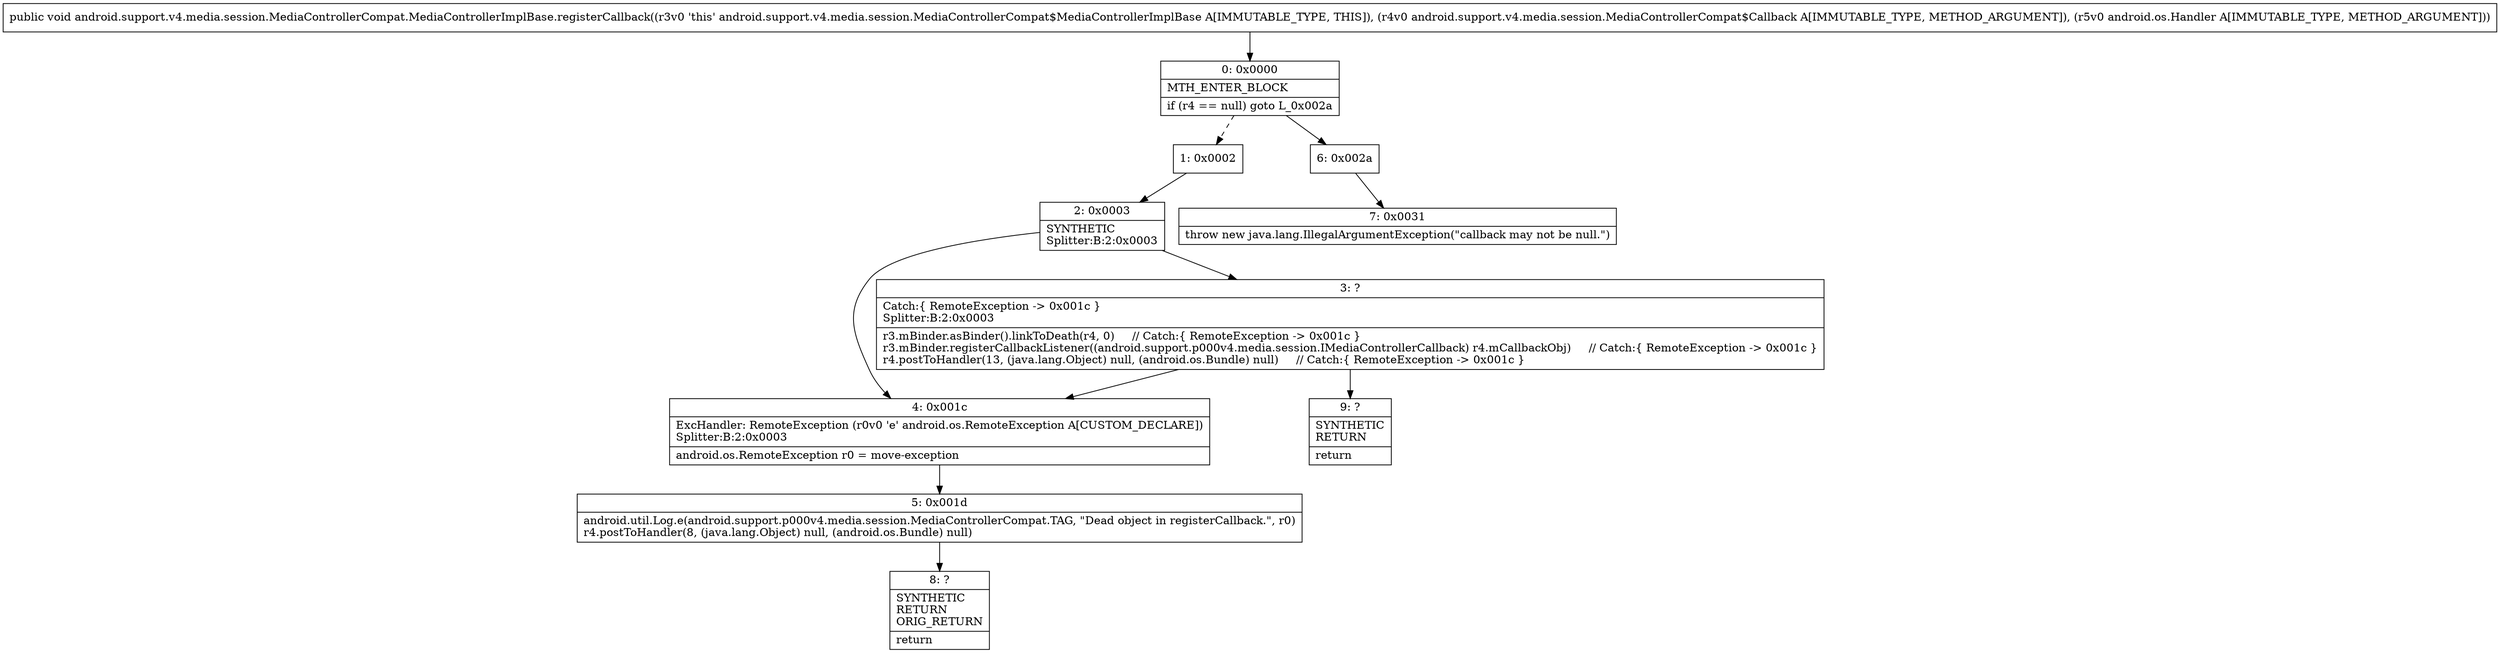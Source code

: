 digraph "CFG forandroid.support.v4.media.session.MediaControllerCompat.MediaControllerImplBase.registerCallback(Landroid\/support\/v4\/media\/session\/MediaControllerCompat$Callback;Landroid\/os\/Handler;)V" {
Node_0 [shape=record,label="{0\:\ 0x0000|MTH_ENTER_BLOCK\l|if (r4 == null) goto L_0x002a\l}"];
Node_1 [shape=record,label="{1\:\ 0x0002}"];
Node_2 [shape=record,label="{2\:\ 0x0003|SYNTHETIC\lSplitter:B:2:0x0003\l}"];
Node_3 [shape=record,label="{3\:\ ?|Catch:\{ RemoteException \-\> 0x001c \}\lSplitter:B:2:0x0003\l|r3.mBinder.asBinder().linkToDeath(r4, 0)     \/\/ Catch:\{ RemoteException \-\> 0x001c \}\lr3.mBinder.registerCallbackListener((android.support.p000v4.media.session.IMediaControllerCallback) r4.mCallbackObj)     \/\/ Catch:\{ RemoteException \-\> 0x001c \}\lr4.postToHandler(13, (java.lang.Object) null, (android.os.Bundle) null)     \/\/ Catch:\{ RemoteException \-\> 0x001c \}\l}"];
Node_4 [shape=record,label="{4\:\ 0x001c|ExcHandler: RemoteException (r0v0 'e' android.os.RemoteException A[CUSTOM_DECLARE])\lSplitter:B:2:0x0003\l|android.os.RemoteException r0 = move\-exception\l}"];
Node_5 [shape=record,label="{5\:\ 0x001d|android.util.Log.e(android.support.p000v4.media.session.MediaControllerCompat.TAG, \"Dead object in registerCallback.\", r0)\lr4.postToHandler(8, (java.lang.Object) null, (android.os.Bundle) null)\l}"];
Node_6 [shape=record,label="{6\:\ 0x002a}"];
Node_7 [shape=record,label="{7\:\ 0x0031|throw new java.lang.IllegalArgumentException(\"callback may not be null.\")\l}"];
Node_8 [shape=record,label="{8\:\ ?|SYNTHETIC\lRETURN\lORIG_RETURN\l|return\l}"];
Node_9 [shape=record,label="{9\:\ ?|SYNTHETIC\lRETURN\l|return\l}"];
MethodNode[shape=record,label="{public void android.support.v4.media.session.MediaControllerCompat.MediaControllerImplBase.registerCallback((r3v0 'this' android.support.v4.media.session.MediaControllerCompat$MediaControllerImplBase A[IMMUTABLE_TYPE, THIS]), (r4v0 android.support.v4.media.session.MediaControllerCompat$Callback A[IMMUTABLE_TYPE, METHOD_ARGUMENT]), (r5v0 android.os.Handler A[IMMUTABLE_TYPE, METHOD_ARGUMENT])) }"];
MethodNode -> Node_0;
Node_0 -> Node_1[style=dashed];
Node_0 -> Node_6;
Node_1 -> Node_2;
Node_2 -> Node_3;
Node_2 -> Node_4;
Node_3 -> Node_4;
Node_3 -> Node_9;
Node_4 -> Node_5;
Node_5 -> Node_8;
Node_6 -> Node_7;
}

